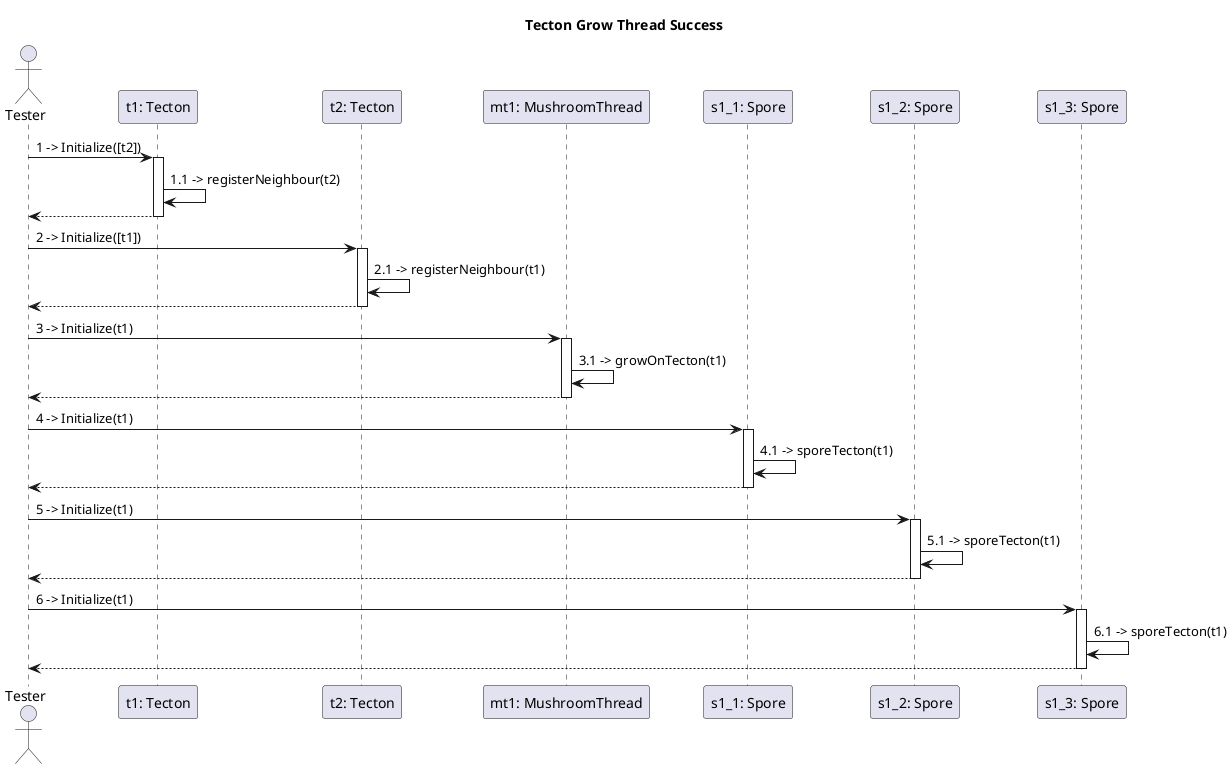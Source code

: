 ' Test-casek:
' - Tecton Grow Thread Success: t1 és t2 szomszédos; t1-en van mt1

@startuml communicationTecton3_1

title Tecton Grow Thread Success

actor "Tester" as ts
participant "t1: Tecton" as t1 
participant "t2: Tecton" as t2

participant "mt1: MushroomThread" as mt1

participant "s1_1: Spore" as s1_1
participant "s1_2: Spore" as s1_2
participant "s1_3: Spore" as s1_3

ts -> t1: 1 -> Initialize([t2])
activate t1

	t1 -> t1: 1.1 -> registerNeighbour(t2)

ts <-- t1
deactivate t1

ts -> t2: 2 -> Initialize([t1])
activate t2

t2 -> t2: 2.1 -> registerNeighbour(t1)

ts <-- t2
deactivate t2

ts -> mt1: 3 -> Initialize(t1)
activate mt1
	' tecton beállítás
	' growOnTecton() blackboxolja, hogy a Tecton MushroomThreadjei közé is felveszi magát
	mt1 -> mt1: 3.1 -> growOnTecton(t1)

ts <-- mt1
deactivate mt1


' ------------------------------------------
' s1_1: t1-en
ts -> s1_1: 4 -> Initialize(t1)
activate s1_1

' sporeTecton blackboxolja, hogy a Tectonon hozzáadja magát a MushroomSporeok közé
s1_1 -> s1_1: 4.1 -> sporeTecton(t1)

ts <-- s1_1
deactivate s1_1


' ------------------------------------------
' s1_2: t1-en
ts -> s1_2: 5 -> Initialize(t1)
activate s1_2

' sporeTecton blackboxolja, hogy a Tectonon hozzáadja magát a MushroomSporeok közé
s1_2 -> s1_2: 5.1 -> sporeTecton(t1)

ts <-- s1_2
deactivate s1_2


' ------------------------------------------
' s1_3: t1-en
ts -> s1_3: 6 -> Initialize(t1)
activate s1_3

' sporeTecton blackboxolja, hogy a Tectonon hozzáadja magát a MushroomSporeok közé
s1_3 -> s1_3: 6.1 -> sporeTecton(t1)

ts <-- s1_3
deactivate s1_3


@enduml